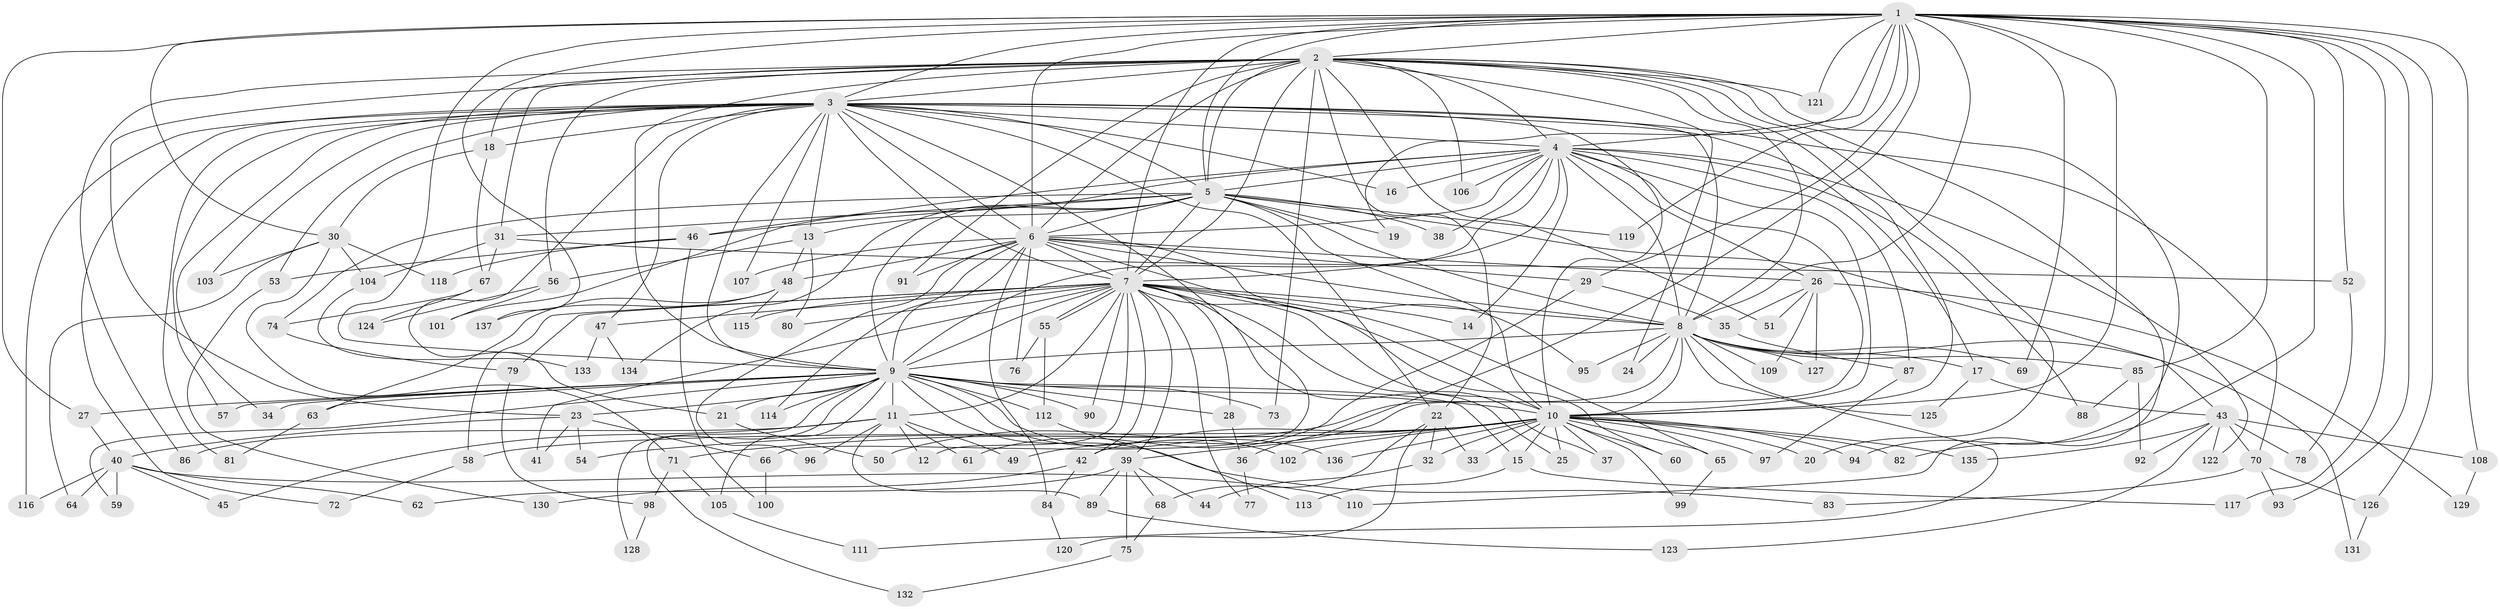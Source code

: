 // Generated by graph-tools (version 1.1) at 2025/35/03/09/25 02:35:13]
// undirected, 137 vertices, 299 edges
graph export_dot {
graph [start="1"]
  node [color=gray90,style=filled];
  1;
  2;
  3;
  4;
  5;
  6;
  7;
  8;
  9;
  10;
  11;
  12;
  13;
  14;
  15;
  16;
  17;
  18;
  19;
  20;
  21;
  22;
  23;
  24;
  25;
  26;
  27;
  28;
  29;
  30;
  31;
  32;
  33;
  34;
  35;
  36;
  37;
  38;
  39;
  40;
  41;
  42;
  43;
  44;
  45;
  46;
  47;
  48;
  49;
  50;
  51;
  52;
  53;
  54;
  55;
  56;
  57;
  58;
  59;
  60;
  61;
  62;
  63;
  64;
  65;
  66;
  67;
  68;
  69;
  70;
  71;
  72;
  73;
  74;
  75;
  76;
  77;
  78;
  79;
  80;
  81;
  82;
  83;
  84;
  85;
  86;
  87;
  88;
  89;
  90;
  91;
  92;
  93;
  94;
  95;
  96;
  97;
  98;
  99;
  100;
  101;
  102;
  103;
  104;
  105;
  106;
  107;
  108;
  109;
  110;
  111;
  112;
  113;
  114;
  115;
  116;
  117;
  118;
  119;
  120;
  121;
  122;
  123;
  124;
  125;
  126;
  127;
  128;
  129;
  130;
  131;
  132;
  133;
  134;
  135;
  136;
  137;
  1 -- 2;
  1 -- 3;
  1 -- 4;
  1 -- 5;
  1 -- 6;
  1 -- 7;
  1 -- 8;
  1 -- 9;
  1 -- 10;
  1 -- 19;
  1 -- 27;
  1 -- 29;
  1 -- 30;
  1 -- 36;
  1 -- 52;
  1 -- 69;
  1 -- 82;
  1 -- 85;
  1 -- 93;
  1 -- 108;
  1 -- 117;
  1 -- 119;
  1 -- 121;
  1 -- 126;
  1 -- 137;
  2 -- 3;
  2 -- 4;
  2 -- 5;
  2 -- 6;
  2 -- 7;
  2 -- 8;
  2 -- 9;
  2 -- 10;
  2 -- 18;
  2 -- 20;
  2 -- 22;
  2 -- 23;
  2 -- 24;
  2 -- 31;
  2 -- 51;
  2 -- 56;
  2 -- 73;
  2 -- 86;
  2 -- 91;
  2 -- 94;
  2 -- 106;
  2 -- 110;
  2 -- 121;
  3 -- 4;
  3 -- 5;
  3 -- 6;
  3 -- 7;
  3 -- 8;
  3 -- 9;
  3 -- 10;
  3 -- 13;
  3 -- 16;
  3 -- 17;
  3 -- 18;
  3 -- 21;
  3 -- 22;
  3 -- 34;
  3 -- 47;
  3 -- 53;
  3 -- 57;
  3 -- 66;
  3 -- 70;
  3 -- 72;
  3 -- 81;
  3 -- 103;
  3 -- 107;
  3 -- 116;
  4 -- 5;
  4 -- 6;
  4 -- 7;
  4 -- 8;
  4 -- 9;
  4 -- 10;
  4 -- 14;
  4 -- 16;
  4 -- 26;
  4 -- 38;
  4 -- 46;
  4 -- 49;
  4 -- 87;
  4 -- 88;
  4 -- 101;
  4 -- 106;
  4 -- 122;
  5 -- 6;
  5 -- 7;
  5 -- 8;
  5 -- 9;
  5 -- 10;
  5 -- 13;
  5 -- 19;
  5 -- 31;
  5 -- 38;
  5 -- 43;
  5 -- 46;
  5 -- 74;
  5 -- 119;
  5 -- 134;
  6 -- 7;
  6 -- 8;
  6 -- 9;
  6 -- 10;
  6 -- 26;
  6 -- 29;
  6 -- 48;
  6 -- 76;
  6 -- 84;
  6 -- 91;
  6 -- 95;
  6 -- 96;
  6 -- 107;
  6 -- 114;
  7 -- 8;
  7 -- 9;
  7 -- 10;
  7 -- 11;
  7 -- 12;
  7 -- 14;
  7 -- 25;
  7 -- 28;
  7 -- 37;
  7 -- 39;
  7 -- 41;
  7 -- 42;
  7 -- 47;
  7 -- 55;
  7 -- 55;
  7 -- 58;
  7 -- 60;
  7 -- 65;
  7 -- 77;
  7 -- 79;
  7 -- 80;
  7 -- 90;
  7 -- 115;
  8 -- 9;
  8 -- 10;
  8 -- 17;
  8 -- 24;
  8 -- 50;
  8 -- 69;
  8 -- 85;
  8 -- 95;
  8 -- 109;
  8 -- 111;
  8 -- 125;
  8 -- 127;
  8 -- 131;
  9 -- 10;
  9 -- 11;
  9 -- 15;
  9 -- 21;
  9 -- 23;
  9 -- 27;
  9 -- 28;
  9 -- 34;
  9 -- 57;
  9 -- 59;
  9 -- 63;
  9 -- 73;
  9 -- 83;
  9 -- 90;
  9 -- 102;
  9 -- 105;
  9 -- 112;
  9 -- 114;
  9 -- 128;
  9 -- 132;
  9 -- 136;
  10 -- 15;
  10 -- 20;
  10 -- 25;
  10 -- 32;
  10 -- 33;
  10 -- 37;
  10 -- 39;
  10 -- 42;
  10 -- 54;
  10 -- 58;
  10 -- 60;
  10 -- 65;
  10 -- 71;
  10 -- 82;
  10 -- 94;
  10 -- 97;
  10 -- 99;
  10 -- 102;
  10 -- 135;
  10 -- 136;
  11 -- 12;
  11 -- 45;
  11 -- 49;
  11 -- 61;
  11 -- 86;
  11 -- 89;
  11 -- 96;
  13 -- 48;
  13 -- 56;
  13 -- 80;
  15 -- 113;
  15 -- 117;
  17 -- 43;
  17 -- 125;
  18 -- 30;
  18 -- 67;
  21 -- 50;
  22 -- 32;
  22 -- 33;
  22 -- 68;
  22 -- 120;
  23 -- 40;
  23 -- 41;
  23 -- 54;
  23 -- 66;
  26 -- 35;
  26 -- 51;
  26 -- 109;
  26 -- 127;
  26 -- 129;
  27 -- 40;
  28 -- 36;
  29 -- 35;
  29 -- 61;
  30 -- 64;
  30 -- 71;
  30 -- 103;
  30 -- 104;
  30 -- 118;
  31 -- 52;
  31 -- 67;
  31 -- 104;
  32 -- 44;
  35 -- 87;
  36 -- 77;
  39 -- 44;
  39 -- 62;
  39 -- 68;
  39 -- 75;
  39 -- 89;
  40 -- 45;
  40 -- 59;
  40 -- 62;
  40 -- 64;
  40 -- 110;
  40 -- 116;
  42 -- 84;
  42 -- 130;
  43 -- 70;
  43 -- 78;
  43 -- 92;
  43 -- 108;
  43 -- 122;
  43 -- 123;
  43 -- 135;
  46 -- 53;
  46 -- 100;
  46 -- 118;
  47 -- 133;
  47 -- 134;
  48 -- 63;
  48 -- 115;
  48 -- 137;
  52 -- 78;
  53 -- 130;
  55 -- 76;
  55 -- 112;
  56 -- 101;
  56 -- 124;
  58 -- 72;
  63 -- 81;
  65 -- 99;
  66 -- 100;
  67 -- 74;
  67 -- 124;
  68 -- 75;
  70 -- 83;
  70 -- 93;
  70 -- 126;
  71 -- 98;
  71 -- 105;
  74 -- 79;
  75 -- 132;
  79 -- 98;
  84 -- 120;
  85 -- 88;
  85 -- 92;
  87 -- 97;
  89 -- 123;
  98 -- 128;
  104 -- 133;
  105 -- 111;
  108 -- 129;
  112 -- 113;
  126 -- 131;
}
